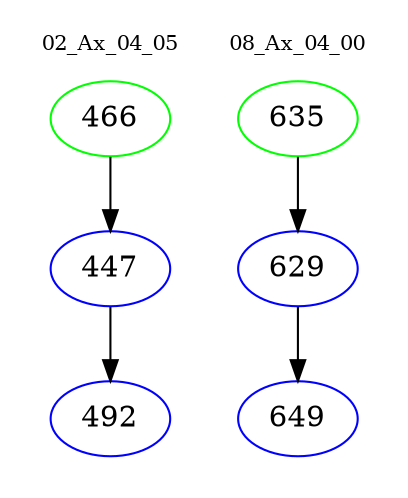 digraph{
subgraph cluster_0 {
color = white
label = "02_Ax_04_05";
fontsize=10;
T0_466 [label="466", color="green"]
T0_466 -> T0_447 [color="black"]
T0_447 [label="447", color="blue"]
T0_447 -> T0_492 [color="black"]
T0_492 [label="492", color="blue"]
}
subgraph cluster_1 {
color = white
label = "08_Ax_04_00";
fontsize=10;
T1_635 [label="635", color="green"]
T1_635 -> T1_629 [color="black"]
T1_629 [label="629", color="blue"]
T1_629 -> T1_649 [color="black"]
T1_649 [label="649", color="blue"]
}
}
